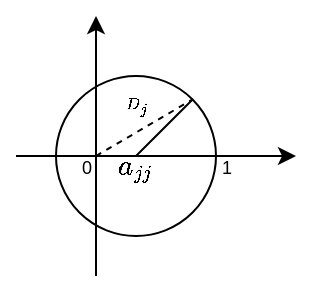 <mxfile version="22.1.1" type="github">
  <diagram name="第 1 页" id="baoGtfMoFA48dqKrxgqE">
    <mxGraphModel dx="310" dy="207" grid="1" gridSize="10" guides="1" tooltips="1" connect="1" arrows="1" fold="1" page="1" pageScale="1" pageWidth="827" pageHeight="1169" math="1" shadow="0">
      <root>
        <mxCell id="0" />
        <mxCell id="1" parent="0" />
        <mxCell id="-k1CU3uxhckUaVrm2ifg-1" value="" style="ellipse;whiteSpace=wrap;html=1;aspect=fixed;" vertex="1" parent="1">
          <mxGeometry x="390" y="480" width="80" height="80" as="geometry" />
        </mxCell>
        <mxCell id="-k1CU3uxhckUaVrm2ifg-2" value="" style="endArrow=classic;html=1;rounded=0;" edge="1" parent="1">
          <mxGeometry width="50" height="50" relative="1" as="geometry">
            <mxPoint x="410" y="580" as="sourcePoint" />
            <mxPoint x="410" y="450" as="targetPoint" />
          </mxGeometry>
        </mxCell>
        <mxCell id="-k1CU3uxhckUaVrm2ifg-3" value="" style="endArrow=classic;html=1;rounded=0;" edge="1" parent="1">
          <mxGeometry width="50" height="50" relative="1" as="geometry">
            <mxPoint x="370" y="520" as="sourcePoint" />
            <mxPoint x="510" y="520" as="targetPoint" />
          </mxGeometry>
        </mxCell>
        <mxCell id="-k1CU3uxhckUaVrm2ifg-4" value="" style="endArrow=none;html=1;rounded=0;entryX=1;entryY=0;entryDx=0;entryDy=0;" edge="1" parent="1" target="-k1CU3uxhckUaVrm2ifg-1">
          <mxGeometry width="50" height="50" relative="1" as="geometry">
            <mxPoint x="430" y="520" as="sourcePoint" />
            <mxPoint x="440" y="590" as="targetPoint" />
          </mxGeometry>
        </mxCell>
        <mxCell id="-k1CU3uxhckUaVrm2ifg-6" value="" style="endArrow=none;dashed=1;html=1;rounded=0;entryX=1;entryY=0;entryDx=0;entryDy=0;" edge="1" parent="1" target="-k1CU3uxhckUaVrm2ifg-1">
          <mxGeometry width="50" height="50" relative="1" as="geometry">
            <mxPoint x="410" y="520" as="sourcePoint" />
            <mxPoint x="560" y="440" as="targetPoint" />
          </mxGeometry>
        </mxCell>
        <mxCell id="-k1CU3uxhckUaVrm2ifg-10" value="$$a_{jj}$$" style="text;strokeColor=none;align=center;fillColor=none;html=1;verticalAlign=middle;whiteSpace=wrap;rounded=0;" vertex="1" parent="1">
          <mxGeometry x="400" y="510" width="60" height="30" as="geometry" />
        </mxCell>
        <mxCell id="-k1CU3uxhckUaVrm2ifg-13" value="&lt;font style=&quot;font-size: 9px;&quot;&gt;1&lt;/font&gt;" style="text;html=1;align=center;verticalAlign=middle;resizable=0;points=[];autosize=1;strokeColor=none;fillColor=none;" vertex="1" parent="1">
          <mxGeometry x="460" y="510" width="30" height="30" as="geometry" />
        </mxCell>
        <mxCell id="-k1CU3uxhckUaVrm2ifg-14" value="&lt;font style=&quot;font-size: 9px;&quot;&gt;0&lt;/font&gt;" style="text;html=1;align=center;verticalAlign=middle;resizable=0;points=[];autosize=1;strokeColor=none;fillColor=none;" vertex="1" parent="1">
          <mxGeometry x="390" y="510" width="30" height="30" as="geometry" />
        </mxCell>
        <mxCell id="-k1CU3uxhckUaVrm2ifg-15" value="&lt;font style=&quot;font-size: 7px;&quot;&gt;$$D_j$$&lt;/font&gt;" style="text;html=1;strokeColor=none;fillColor=none;align=center;verticalAlign=middle;whiteSpace=wrap;rounded=0;" vertex="1" parent="1">
          <mxGeometry x="400" y="480" width="60" height="30" as="geometry" />
        </mxCell>
      </root>
    </mxGraphModel>
  </diagram>
</mxfile>
